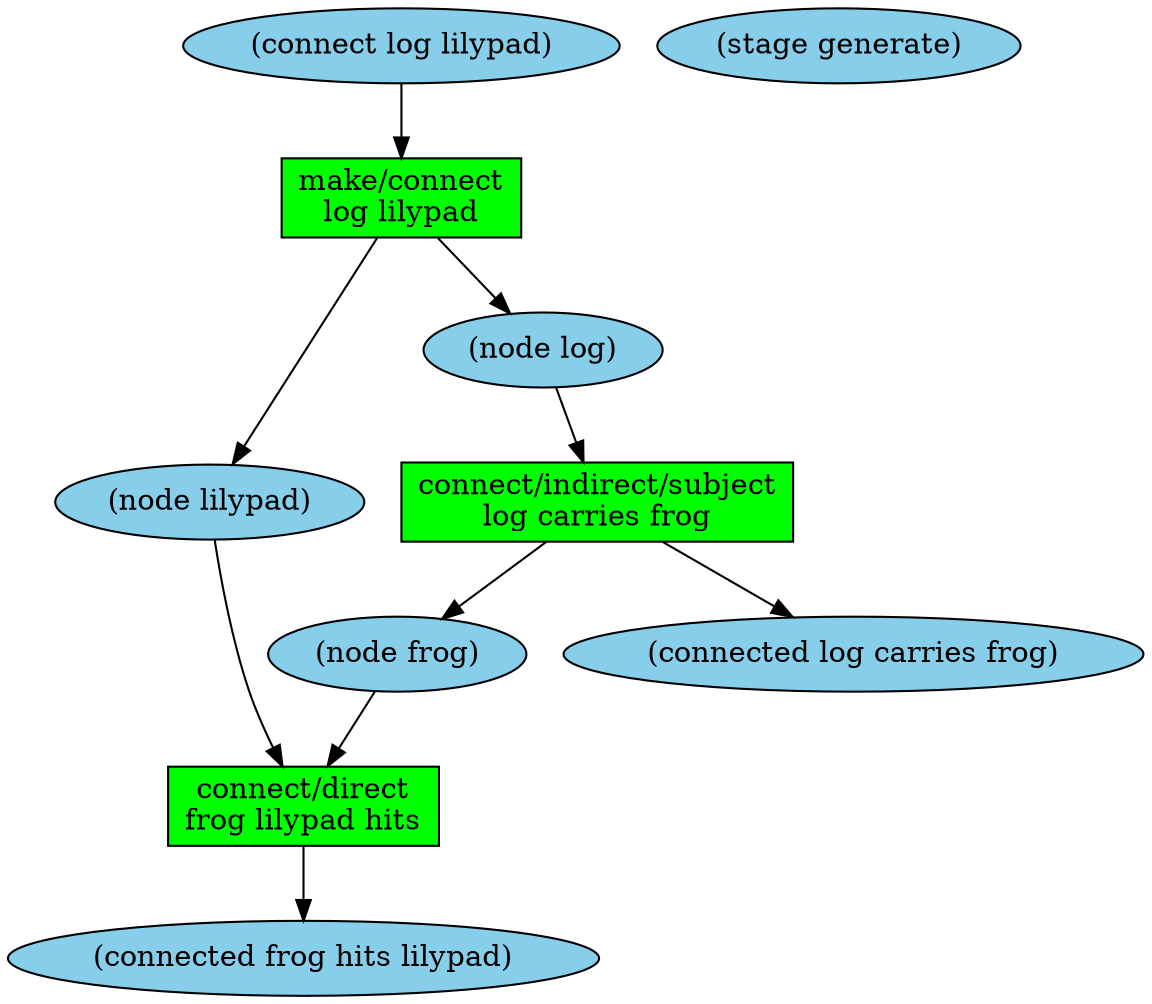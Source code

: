digraph {
x1 [style=filled,fillcolor=skyblue,label="(connect log lilypad)"];
x0 [style=filled,fillcolor=skyblue,label="(stage generate)"];
t0 [shape=box,style=filled,fillcolor=green,label="make/connect\nlog lilypad"];
x3 [style=filled,fillcolor=skyblue,label="(node lilypad)"];
x2 [style=filled,fillcolor=skyblue,label="(node log)"];
x1 -> t0;
t0 -> x3;
t0 -> x2;
t1 [shape=box,style=filled,fillcolor=green,label="connect/indirect/subject\nlog carries frog"];
x5 [style=filled,fillcolor=skyblue,label="(node frog)"];
x4 [style=filled,fillcolor=skyblue,label="(connected log carries frog)"];
x2 -> t1;
t1 -> x5;
t1 -> x4;
t2 [shape=box,style=filled,fillcolor=green,label="connect/direct\nfrog lilypad hits"];
x6 [style=filled,fillcolor=skyblue,label="(connected frog hits lilypad)"];
x5 -> t2;
x3 -> t2;
t2 -> x6;
}